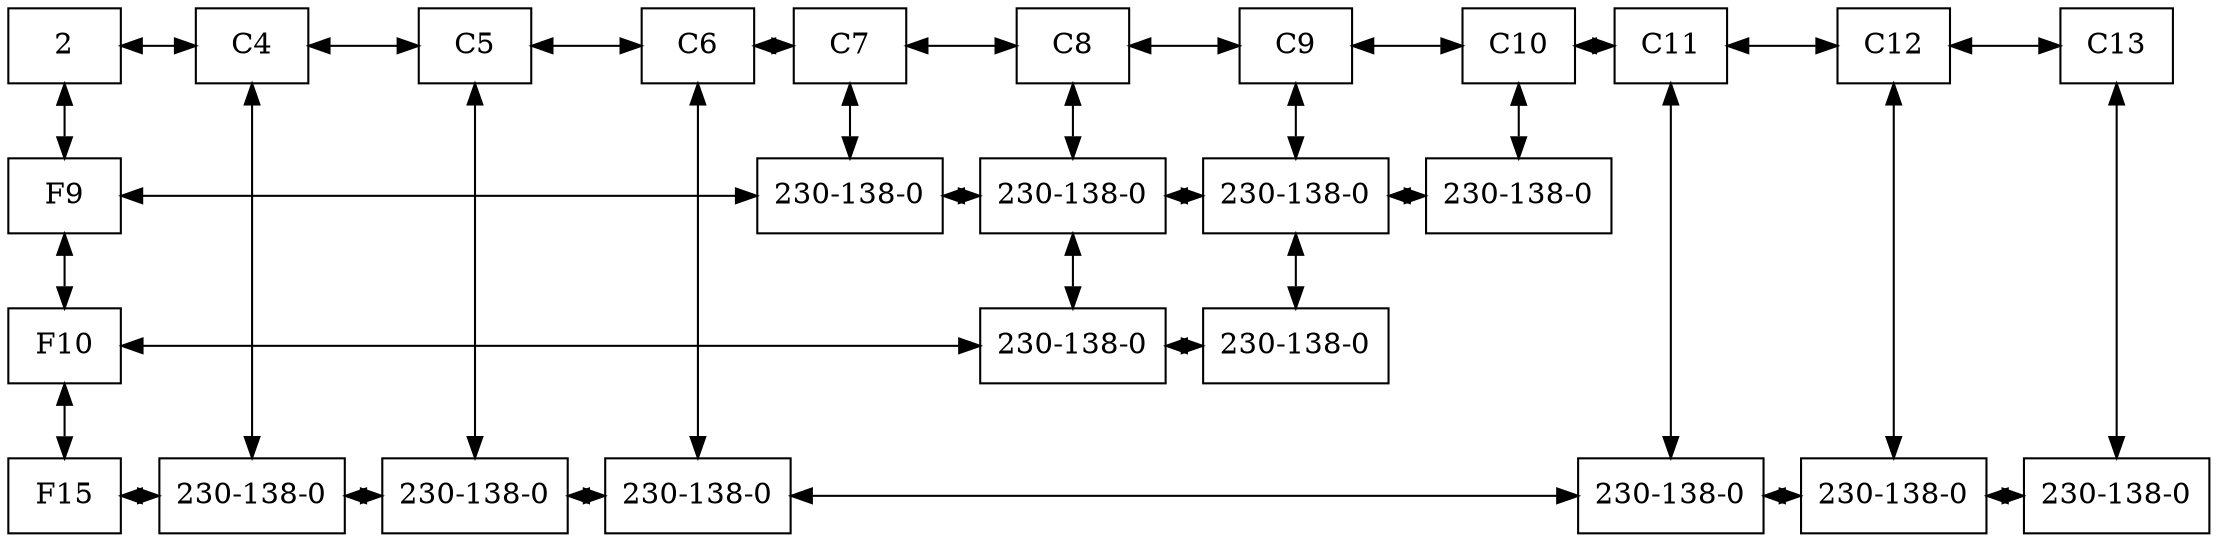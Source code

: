 digraph MatrizCapa{ 
 node[shape=box] 
 rankdir=UD; 
 {rank=min; 
nodo00[label="2" ,rankdir=LR,group=0]; 
nodo50[label="C4" ,rankdir=LR,group=5]; 
nodo60[label="C5" ,rankdir=LR,group=6]; 
nodo70[label="C6" ,rankdir=LR,group=7]; 
nodo80[label="C7" ,rankdir=LR,group=8]; 
nodo90[label="C8" ,rankdir=LR,group=9]; 
nodo100[label="C9" ,rankdir=LR,group=10]; 
nodo110[label="C10" ,rankdir=LR,group=11]; 
nodo120[label="C11" ,rankdir=LR,group=12]; 
nodo130[label="C12" ,rankdir=LR,group=13]; 
nodo140[label="C13" ,rankdir=LR,group=14]; 
} 
{rank=same; 
nodo00[label="2" ,group=0]; 
nodo50[label="C4" ,group=5]; 
nodo60[label="C5" ,group=6]; 
nodo70[label="C6" ,group=7]; 
nodo80[label="C7" ,group=8]; 
nodo90[label="C8" ,group=9]; 
nodo100[label="C9" ,group=10]; 
nodo110[label="C10" ,group=11]; 
nodo120[label="C11" ,group=12]; 
nodo130[label="C12" ,group=13]; 
nodo140[label="C13" ,group=14]; 
} 
{rank=same; 
nodo010[label="F9" ,group=0]; 
nodo810[label="230-138-0" ,group=8]; 
nodo910[label="230-138-0" ,group=9]; 
nodo1010[label="230-138-0" ,group=10]; 
nodo1110[label="230-138-0" ,group=11]; 
} 
{rank=same; 
nodo011[label="F10" ,group=0]; 
nodo911[label="230-138-0" ,group=9]; 
nodo1011[label="230-138-0" ,group=10]; 
} 
{rank=same; 
nodo016[label="F15" ,group=0]; 
nodo516[label="230-138-0" ,group=5]; 
nodo616[label="230-138-0" ,group=6]; 
nodo716[label="230-138-0" ,group=7]; 
nodo1216[label="230-138-0" ,group=12]; 
nodo1316[label="230-138-0" ,group=13]; 
nodo1416[label="230-138-0" ,group=14]; 
} 
nodo00 -> nodo50 [dir=both];
nodo50 -> nodo60 [dir=both];
nodo60 -> nodo70 [dir=both];
nodo70 -> nodo80 [dir=both];
nodo80 -> nodo90 [dir=both];
nodo90 -> nodo100 [dir=both];
nodo100 -> nodo110 [dir=both];
nodo110 -> nodo120 [dir=both];
nodo120 -> nodo130 [dir=both];
nodo130 -> nodo140 [dir=both];
nodo010 -> nodo810 [dir=both];
nodo810 -> nodo910 [dir=both];
nodo910 -> nodo1010 [dir=both];
nodo1010 -> nodo1110 [dir=both];
nodo011 -> nodo911 [dir=both];
nodo911 -> nodo1011 [dir=both];
nodo016 -> nodo516 [dir=both];
nodo516 -> nodo616 [dir=both];
nodo616 -> nodo716 [dir=both];
nodo716 -> nodo1216 [dir=both];
nodo1216 -> nodo1316 [dir=both];
nodo1316 -> nodo1416 [dir=both];
nodo00 -> nodo010 [dir=both];
nodo010 -> nodo011 [dir=both];
nodo011 -> nodo016 [dir=both];
nodo50 -> nodo516 [dir=both];
nodo60 -> nodo616 [dir=both];
nodo70 -> nodo716 [dir=both];
nodo80 -> nodo810 [dir=both];
nodo90 -> nodo910 [dir=both];
nodo910 -> nodo911 [dir=both];
nodo100 -> nodo1010 [dir=both];
nodo1010 -> nodo1011 [dir=both];
nodo110 -> nodo1110 [dir=both];
nodo120 -> nodo1216 [dir=both];
nodo130 -> nodo1316 [dir=both];
nodo140 -> nodo1416 [dir=both];
}